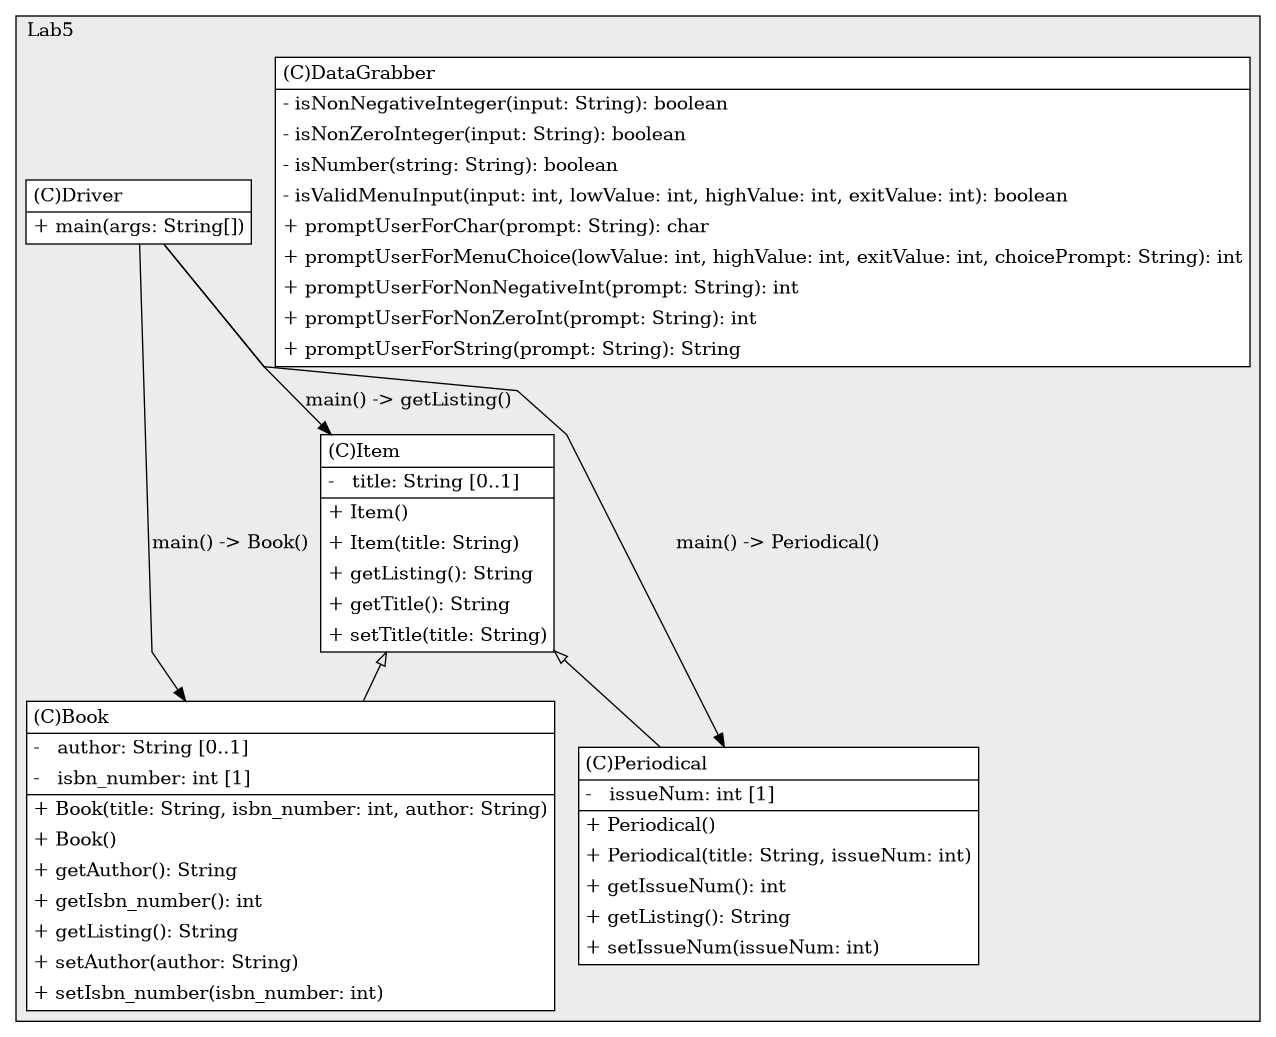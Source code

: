 @startuml

/' diagram meta data start
config=StructureConfiguration;
{
  "projectClassification": {
    "searchMode": "OpenProject", // OpenProject, AllProjects
    "includedProjects": "",
    "pathEndKeywords": "*.impl",
    "isClientPath": "",
    "isClientName": "",
    "isTestPath": "",
    "isTestName": "",
    "isMappingPath": "",
    "isMappingName": "",
    "isDataAccessPath": "",
    "isDataAccessName": "",
    "isDataStructurePath": "",
    "isDataStructureName": "",
    "isInterfaceStructuresPath": "",
    "isInterfaceStructuresName": "",
    "isEntryPointPath": "",
    "isEntryPointName": "",
    "treatFinalFieldsAsMandatory": false
  },
  "graphRestriction": {
    "classPackageExcludeFilter": "",
    "classPackageIncludeFilter": "",
    "classNameExcludeFilter": "Book,Periodical,DataGrabber",
    "classNameIncludeFilter": "",
    "methodNameExcludeFilter": "",
    "methodNameIncludeFilter": "",
    "removeByInheritance": "", // inheritance/annotation based filtering is done in a second step
    "removeByAnnotation": "",
    "removeByClassPackage": "", // cleanup the graph after inheritance/annotation based filtering is done
    "removeByClassName": "",
    "cutMappings": false,
    "cutEnum": true,
    "cutTests": false,
    "cutClient": true,
    "cutDataAccess": false,
    "cutInterfaceStructures": false,
    "cutDataStructures": false,
    "cutGetterAndSetter": false,
    "cutConstructors": false
  },
  "graphTraversal": {
    "forwardDepth": 6,
    "backwardDepth": 6,
    "classPackageExcludeFilter": "",
    "classPackageIncludeFilter": "",
    "classNameExcludeFilter": "",
    "classNameIncludeFilter": "",
    "methodNameExcludeFilter": "",
    "methodNameIncludeFilter": "",
    "hideMappings": false,
    "hideDataStructures": false,
    "hidePrivateMethods": true,
    "hideInterfaceCalls": true, // indirection: implementation -> interface (is hidden) -> implementation
    "onlyShowApplicationEntryPoints": false, // root node is included
    "useMethodCallsForStructureDiagram": "ForwardOnly" // ForwardOnly, BothDirections, No
  },
  "details": {
    "aggregation": "GroupByClass", // ByClass, GroupByClass, None
    "showClassGenericTypes": true,
    "showMethods": true,
    "showMethodParameterNames": true,
    "showMethodParameterTypes": true,
    "showMethodReturnType": true,
    "showPackageLevels": 2,
    "showDetailedClassStructure": true
  },
  "rootClass": "Labs.Lab5.Driver",
  "extensionCallbackMethod": "" // qualified.class.name#methodName - signature: public static String method(String)
}
diagram meta data end '/



digraph g {
    rankdir="TB"
    splines=polyline
    

'nodes 
subgraph cluster_2360424 { 
   	label=Lab5
	labeljust=l
	fillcolor="#ececec"
	style=filled
   
   Book1739534512[
	label=<<TABLE BORDER="1" CELLBORDER="0" CELLPADDING="4" CELLSPACING="0">
<TR><TD ALIGN="LEFT" >(C)Book</TD></TR>
<HR/>
<TR><TD ALIGN="LEFT" >-   author: String [0..1]</TD></TR>
<TR><TD ALIGN="LEFT" >-   isbn_number: int [1]</TD></TR>
<HR/>
<TR><TD ALIGN="LEFT" >+ Book(title: String, isbn_number: int, author: String)</TD></TR>
<TR><TD ALIGN="LEFT" >+ Book()</TD></TR>
<TR><TD ALIGN="LEFT" >+ getAuthor(): String</TD></TR>
<TR><TD ALIGN="LEFT" >+ getIsbn_number(): int</TD></TR>
<TR><TD ALIGN="LEFT" >+ getListing(): String</TD></TR>
<TR><TD ALIGN="LEFT" >+ setAuthor(author: String)</TD></TR>
<TR><TD ALIGN="LEFT" >+ setIsbn_number(isbn_number: int)</TD></TR>
</TABLE>>
	style=filled
	margin=0
	shape=plaintext
	fillcolor="#FFFFFF"
];

DataGrabber1739534512[
	label=<<TABLE BORDER="1" CELLBORDER="0" CELLPADDING="4" CELLSPACING="0">
<TR><TD ALIGN="LEFT" >(C)DataGrabber</TD></TR>
<HR/>
<TR><TD ALIGN="LEFT" >- isNonNegativeInteger(input: String): boolean</TD></TR>
<TR><TD ALIGN="LEFT" >- isNonZeroInteger(input: String): boolean</TD></TR>
<TR><TD ALIGN="LEFT" >- isNumber(string: String): boolean</TD></TR>
<TR><TD ALIGN="LEFT" >- isValidMenuInput(input: int, lowValue: int, highValue: int, exitValue: int): boolean</TD></TR>
<TR><TD ALIGN="LEFT" >+ promptUserForChar(prompt: String): char</TD></TR>
<TR><TD ALIGN="LEFT" >+ promptUserForMenuChoice(lowValue: int, highValue: int, exitValue: int, choicePrompt: String): int</TD></TR>
<TR><TD ALIGN="LEFT" >+ promptUserForNonNegativeInt(prompt: String): int</TD></TR>
<TR><TD ALIGN="LEFT" >+ promptUserForNonZeroInt(prompt: String): int</TD></TR>
<TR><TD ALIGN="LEFT" >+ promptUserForString(prompt: String): String</TD></TR>
</TABLE>>
	style=filled
	margin=0
	shape=plaintext
	fillcolor="#FFFFFF"
];

Driver1739534512[
	label=<<TABLE BORDER="1" CELLBORDER="0" CELLPADDING="4" CELLSPACING="0">
<TR><TD ALIGN="LEFT" >(C)Driver</TD></TR>
<HR/>
<TR><TD ALIGN="LEFT" >+ main(args: String[])</TD></TR>
</TABLE>>
	style=filled
	margin=0
	shape=plaintext
	fillcolor="#FFFFFF"
];

Item1739534512[
	label=<<TABLE BORDER="1" CELLBORDER="0" CELLPADDING="4" CELLSPACING="0">
<TR><TD ALIGN="LEFT" >(C)Item</TD></TR>
<HR/>
<TR><TD ALIGN="LEFT" >-   title: String [0..1]</TD></TR>
<HR/>
<TR><TD ALIGN="LEFT" >+ Item()</TD></TR>
<TR><TD ALIGN="LEFT" >+ Item(title: String)</TD></TR>
<TR><TD ALIGN="LEFT" >+ getListing(): String</TD></TR>
<TR><TD ALIGN="LEFT" >+ getTitle(): String</TD></TR>
<TR><TD ALIGN="LEFT" >+ setTitle(title: String)</TD></TR>
</TABLE>>
	style=filled
	margin=0
	shape=plaintext
	fillcolor="#FFFFFF"
];

Periodical1739534512[
	label=<<TABLE BORDER="1" CELLBORDER="0" CELLPADDING="4" CELLSPACING="0">
<TR><TD ALIGN="LEFT" >(C)Periodical</TD></TR>
<HR/>
<TR><TD ALIGN="LEFT" >-   issueNum: int [1]</TD></TR>
<HR/>
<TR><TD ALIGN="LEFT" >+ Periodical()</TD></TR>
<TR><TD ALIGN="LEFT" >+ Periodical(title: String, issueNum: int)</TD></TR>
<TR><TD ALIGN="LEFT" >+ getIssueNum(): int</TD></TR>
<TR><TD ALIGN="LEFT" >+ getListing(): String</TD></TR>
<TR><TD ALIGN="LEFT" >+ setIssueNum(issueNum: int)</TD></TR>
</TABLE>>
	style=filled
	margin=0
	shape=plaintext
	fillcolor="#FFFFFF"
];
} 

'edges    
Driver1739534512 -> Book1739534512[label="main() -> Book()"];
Driver1739534512 -> Item1739534512[label="main() -> getListing()"];
Driver1739534512 -> Periodical1739534512[label="main() -> Periodical()"];
Item1739534512 -> Book1739534512[arrowhead=none, arrowtail=empty, dir=both];
Item1739534512 -> Periodical1739534512[arrowhead=none, arrowtail=empty, dir=both];
    
}
@enduml